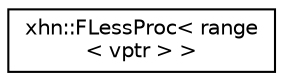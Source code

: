 digraph "Graphical Class Hierarchy"
{
  edge [fontname="Helvetica",fontsize="10",labelfontname="Helvetica",labelfontsize="10"];
  node [fontname="Helvetica",fontsize="10",shape=record];
  rankdir="LR";
  Node1 [label="xhn::FLessProc\< range\l\< vptr \> \>",height=0.2,width=0.4,color="black", fillcolor="white", style="filled",URL="$structxhn_1_1_f_less_proc.html"];
}
